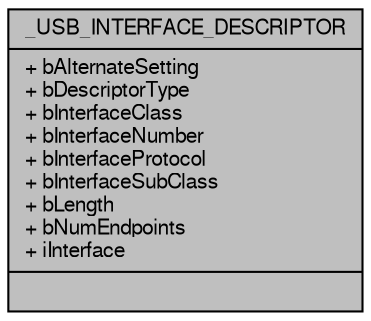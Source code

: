 digraph "_USB_INTERFACE_DESCRIPTOR"
{
  edge [fontname="FreeSans",fontsize="10",labelfontname="FreeSans",labelfontsize="10"];
  node [fontname="FreeSans",fontsize="10",shape=record];
  Node1 [label="{_USB_INTERFACE_DESCRIPTOR\n|+ bAlternateSetting\l+ bDescriptorType\l+ bInterfaceClass\l+ bInterfaceNumber\l+ bInterfaceProtocol\l+ bInterfaceSubClass\l+ bLength\l+ bNumEndpoints\l+ iInterface\l|}",height=0.2,width=0.4,color="black", fillcolor="grey75", style="filled", fontcolor="black"];
}
